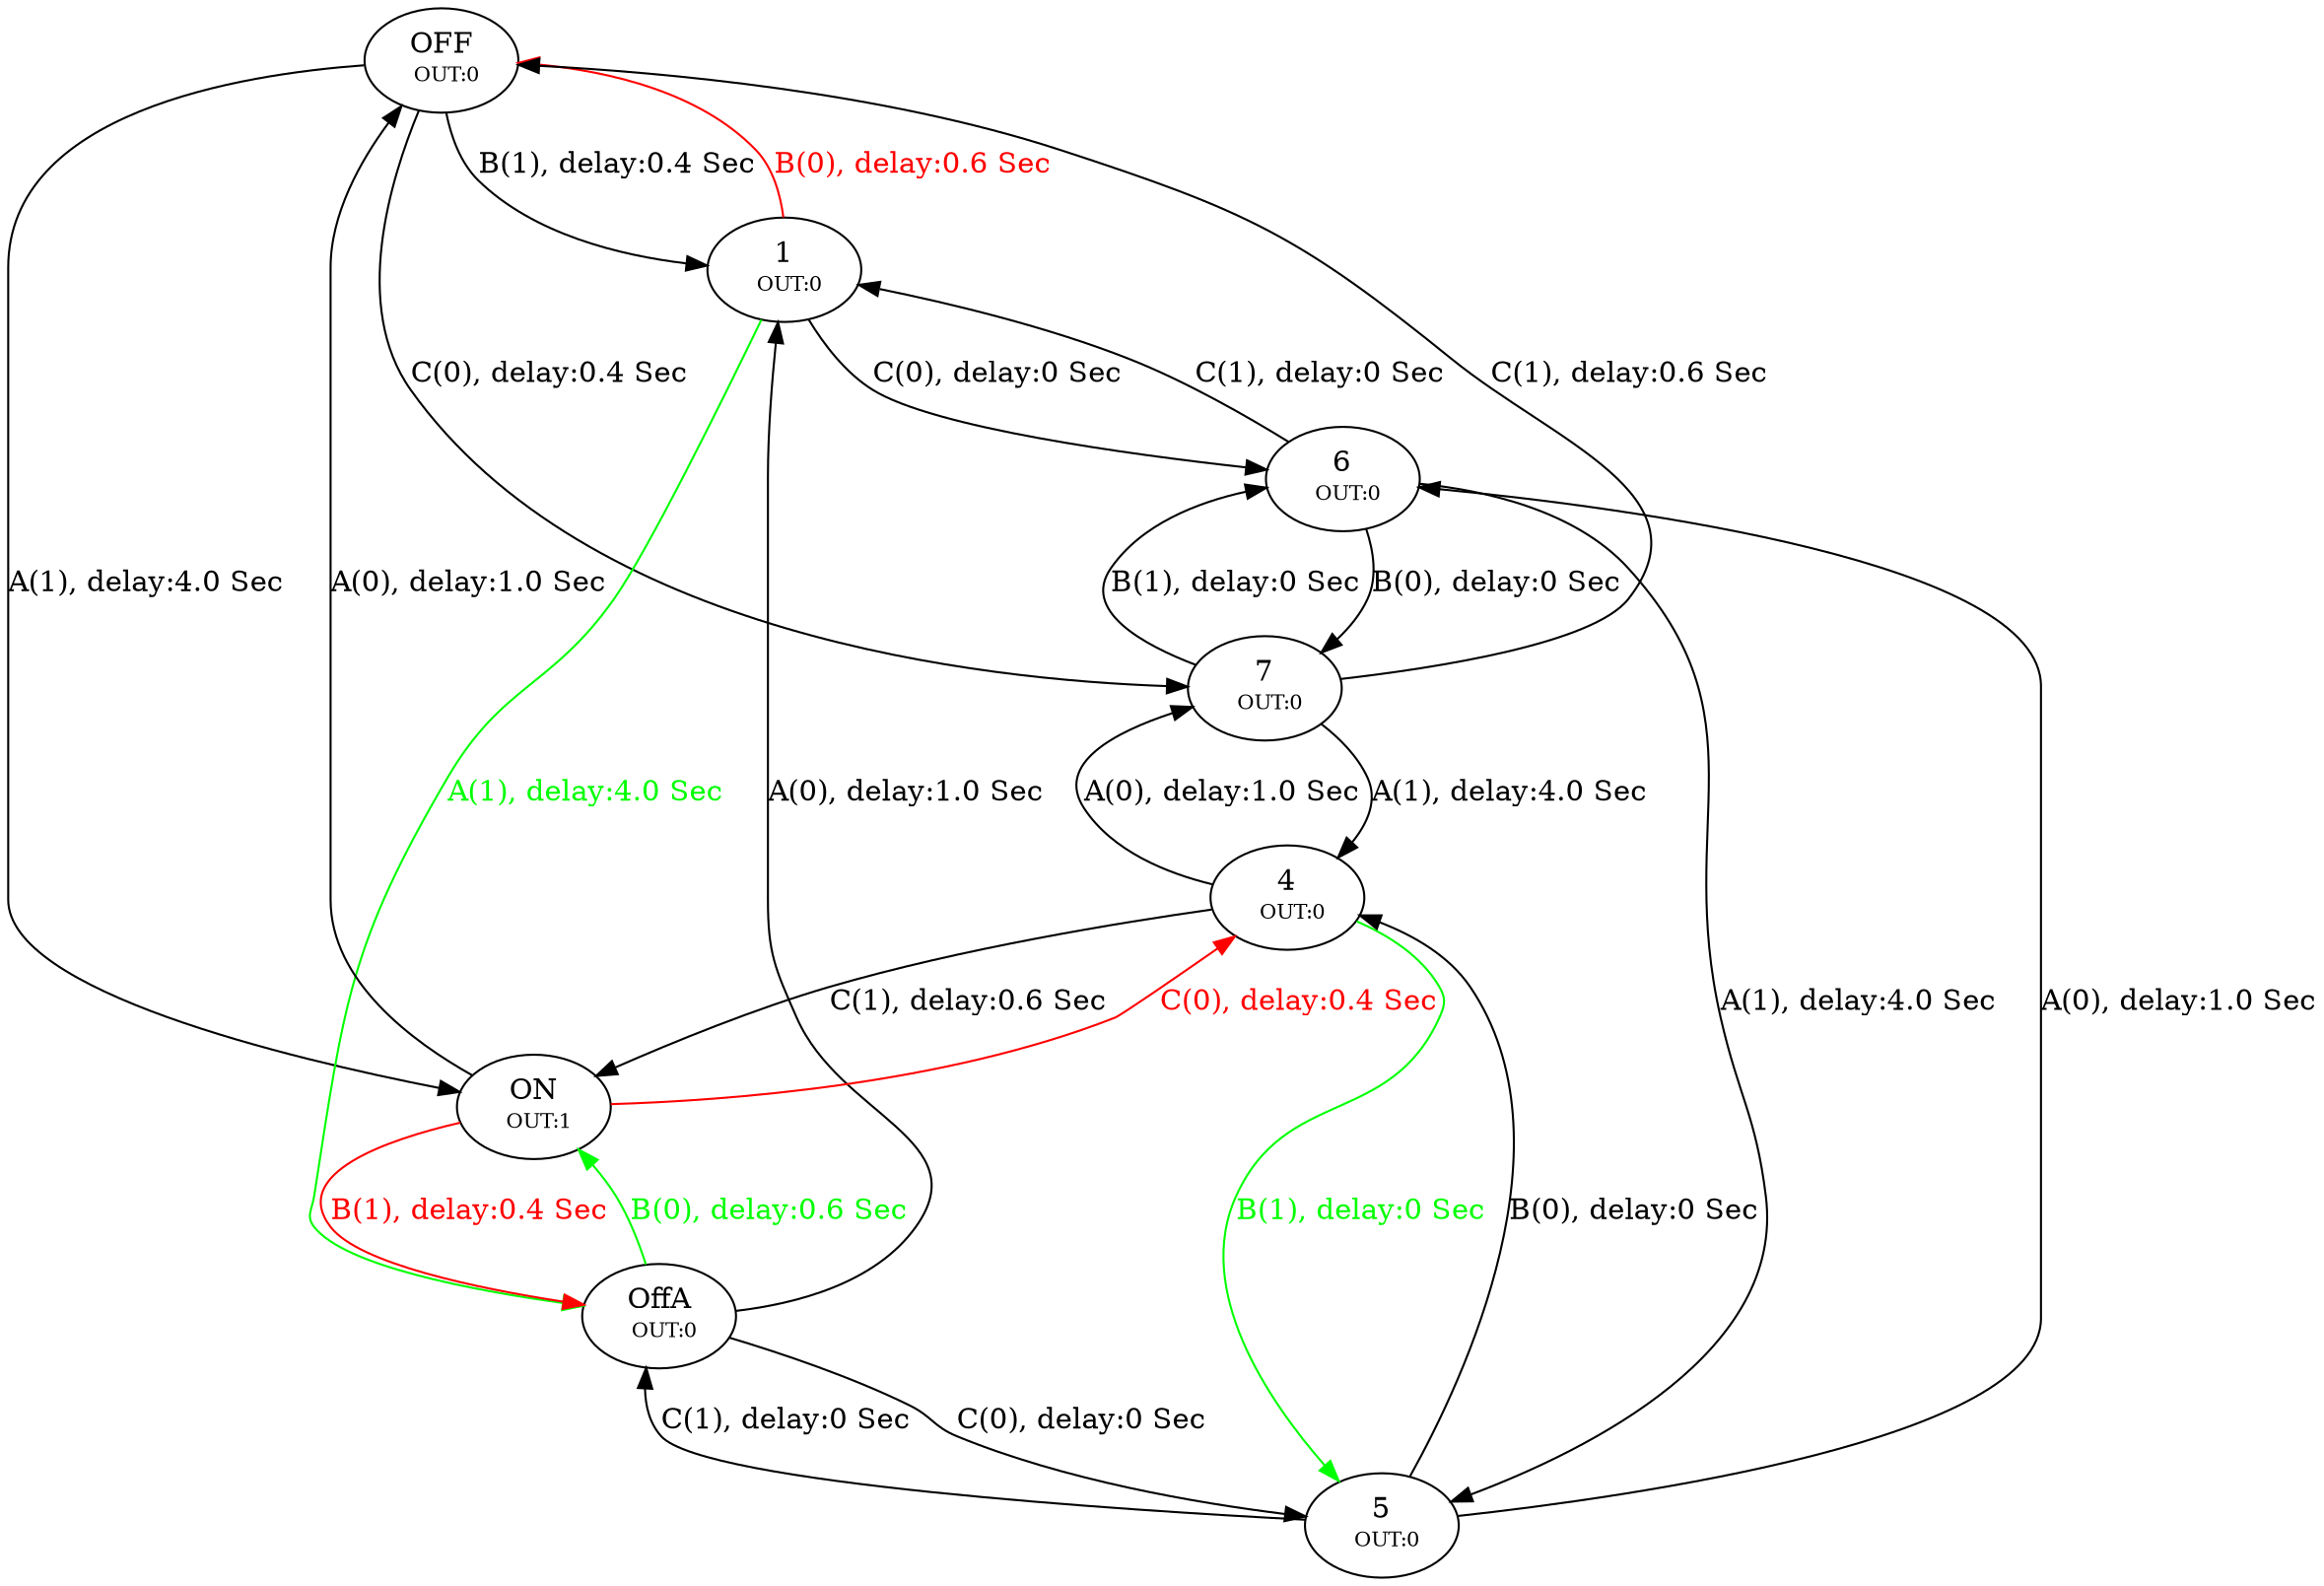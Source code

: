 digraph BehavioralModel {
K=2;
overlap=scale;

  // Nodes
  OFF [ style=filled, shape=ellipse,penwidth = 1, peripheries=1, fillcolor=white, color=black, fontcolor=black , label=<OFF<BR/> <FONT POINT-SIZE="10">OUT:0</FONT>>]
  1 [ style=filled, shape=ellipse,penwidth = 1, peripheries=1, fillcolor=white, color=black, fontcolor=black , label=<1<BR/> <FONT POINT-SIZE="10">OUT:0</FONT>>]
  OffA [ style=filled, shape=ellipse,penwidth = 1, peripheries=1, fillcolor=white, color=black, fontcolor=black , label=<OffA<BR/> <FONT POINT-SIZE="10">OUT:0</FONT>>]
  ON [ style=filled, shape=ellipse,penwidth = 1, peripheries=1, fillcolor=white, color=black, fontcolor=black , label=<ON<BR/> <FONT POINT-SIZE="10">OUT:1</FONT>>]
  4 [ style=filled, shape=ellipse,penwidth = 1, peripheries=1, fillcolor=white, color=black, fontcolor=black , label=<4<BR/> <FONT POINT-SIZE="10">OUT:0</FONT>>]
  5 [ style=filled, shape=ellipse,penwidth = 1, peripheries=1, fillcolor=white, color=black, fontcolor=black , label=<5<BR/> <FONT POINT-SIZE="10">OUT:0</FONT>>]
  6 [ style=filled, shape=ellipse,penwidth = 1, peripheries=1, fillcolor=white, color=black, fontcolor=black , label=<6<BR/> <FONT POINT-SIZE="10">OUT:0</FONT>>]
  7 [ style=filled, shape=ellipse,penwidth = 1, peripheries=1, fillcolor=white, color=black, fontcolor=black , label=<7<BR/> <FONT POINT-SIZE="10">OUT:0</FONT>>]

  // Transitions
  OFF -> 1 [ penwidth = 1,label=<B(1), delay:0.4 Sec>, color=black, fontcolor=black ]
  1 -> OFF [ penwidth = 1,label=<B(0), delay:0.6 Sec>, color=red, fontcolor=red ]
  1 -> OffA [ penwidth = 1,label=<A(1), delay:4.0 Sec>, color=green, fontcolor=green ]
  OffA -> ON [ penwidth = 1,label=<B(0), delay:0.6 Sec>, color=green, fontcolor=green ]
  ON -> OffA [ penwidth = 1,label=<B(1), delay:0.4 Sec>, color=red, fontcolor=red ]
  ON -> 4 [ penwidth = 1,label=<C(0), delay:0.4 Sec>, color=red, fontcolor=red ]
  4 -> 5 [ penwidth = 1,label=<B(1), delay:0 Sec>, color=green, fontcolor=green ]
  5 -> 4 [ penwidth = 1,label=<B(0), delay:0 Sec>, color=black, fontcolor=black ]
  5 -> 6 [ penwidth = 1,label=<A(0), delay:1.0 Sec>, color=black, fontcolor=black ]
  6 -> 7 [ penwidth = 1,label=<B(0), delay:0 Sec>, color=black, fontcolor=black ]
  7 -> 6 [ penwidth = 1,label=<B(1), delay:0 Sec>, color=black, fontcolor=black ]
  7 -> 4 [ penwidth = 1,label=<A(1), delay:4.0 Sec>, color=black, fontcolor=black ]
  7 -> OFF [ penwidth = 1,label=<C(1), delay:0.6 Sec>, color=black, fontcolor=black ]
  6 -> 5 [ penwidth = 1,label=<A(1), delay:4.0 Sec>, color=black, fontcolor=black ]
  6 -> 1 [ penwidth = 1,label=<C(1), delay:0 Sec>, color=black, fontcolor=black ]
  5 -> OffA [ penwidth = 1,label=<C(1), delay:0 Sec>, color=black, fontcolor=black ]
  4 -> 7 [ penwidth = 1,label=<A(0), delay:1.0 Sec>, color=black, fontcolor=black ]
  4 -> ON [ penwidth = 1,label=<C(1), delay:0.6 Sec>, color=black, fontcolor=black ]
  ON -> OFF [ penwidth = 1,label=<A(0), delay:1.0 Sec>, color=black, fontcolor=black ]
  OffA -> 5 [ penwidth = 1,label=<C(0), delay:0 Sec>, color=black, fontcolor=black ]
  OffA -> 1 [ penwidth = 1,label=<A(0), delay:1.0 Sec>, color=black, fontcolor=black ]
  1 -> 6 [ penwidth = 1,label=<C(0), delay:0 Sec>, color=black, fontcolor=black ]
  OFF -> ON [ penwidth = 1,label=<A(1), delay:4.0 Sec>, color=black, fontcolor=black ]
  OFF -> 7 [ penwidth = 1,label=<C(0), delay:0.4 Sec>, color=black, fontcolor=black ]
}
